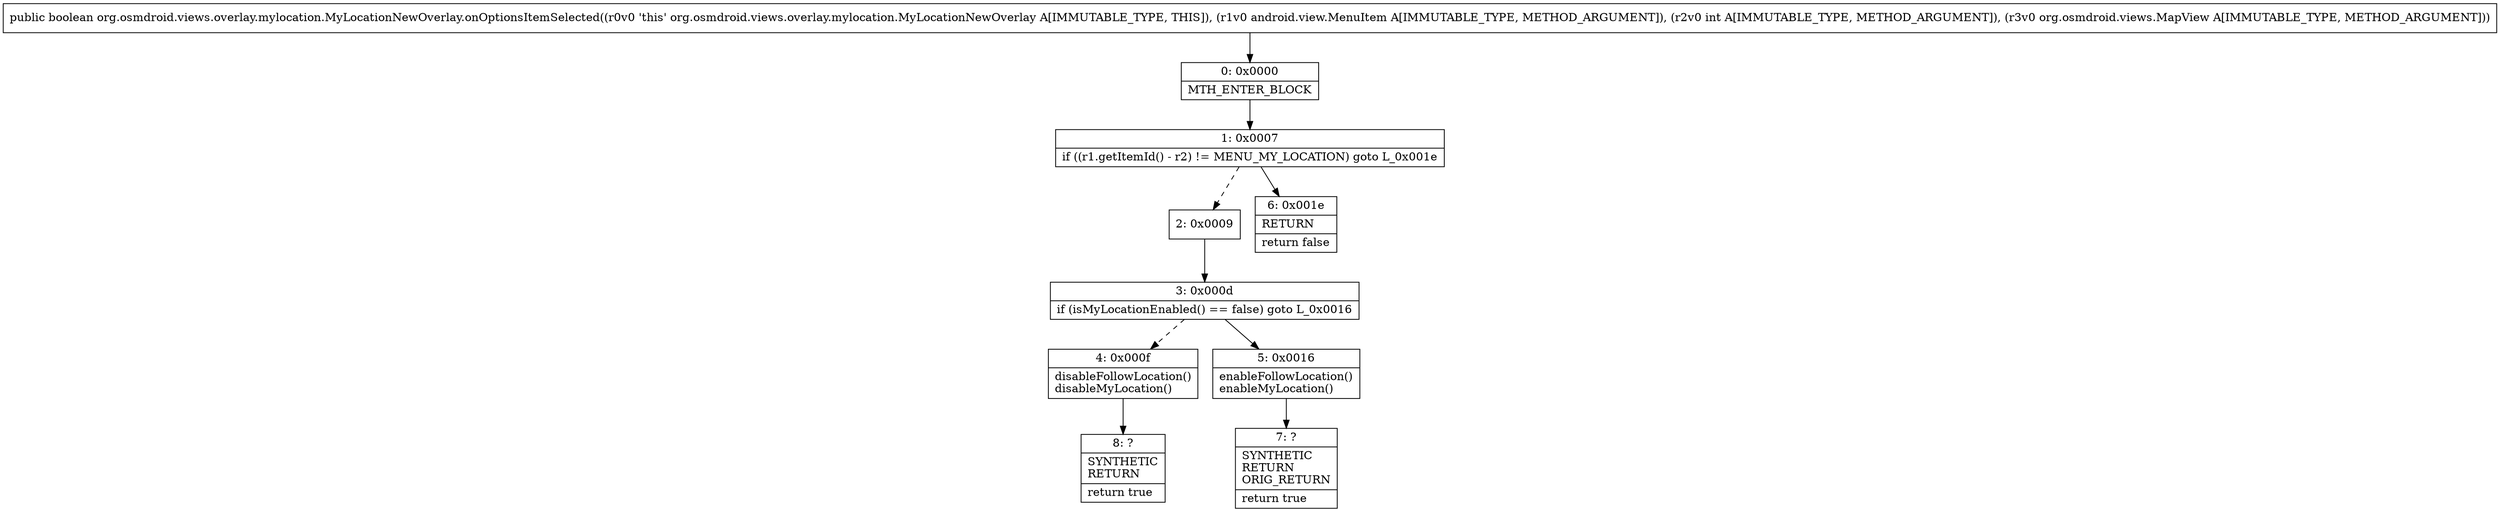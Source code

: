 digraph "CFG fororg.osmdroid.views.overlay.mylocation.MyLocationNewOverlay.onOptionsItemSelected(Landroid\/view\/MenuItem;ILorg\/osmdroid\/views\/MapView;)Z" {
Node_0 [shape=record,label="{0\:\ 0x0000|MTH_ENTER_BLOCK\l}"];
Node_1 [shape=record,label="{1\:\ 0x0007|if ((r1.getItemId() \- r2) != MENU_MY_LOCATION) goto L_0x001e\l}"];
Node_2 [shape=record,label="{2\:\ 0x0009}"];
Node_3 [shape=record,label="{3\:\ 0x000d|if (isMyLocationEnabled() == false) goto L_0x0016\l}"];
Node_4 [shape=record,label="{4\:\ 0x000f|disableFollowLocation()\ldisableMyLocation()\l}"];
Node_5 [shape=record,label="{5\:\ 0x0016|enableFollowLocation()\lenableMyLocation()\l}"];
Node_6 [shape=record,label="{6\:\ 0x001e|RETURN\l|return false\l}"];
Node_7 [shape=record,label="{7\:\ ?|SYNTHETIC\lRETURN\lORIG_RETURN\l|return true\l}"];
Node_8 [shape=record,label="{8\:\ ?|SYNTHETIC\lRETURN\l|return true\l}"];
MethodNode[shape=record,label="{public boolean org.osmdroid.views.overlay.mylocation.MyLocationNewOverlay.onOptionsItemSelected((r0v0 'this' org.osmdroid.views.overlay.mylocation.MyLocationNewOverlay A[IMMUTABLE_TYPE, THIS]), (r1v0 android.view.MenuItem A[IMMUTABLE_TYPE, METHOD_ARGUMENT]), (r2v0 int A[IMMUTABLE_TYPE, METHOD_ARGUMENT]), (r3v0 org.osmdroid.views.MapView A[IMMUTABLE_TYPE, METHOD_ARGUMENT])) }"];
MethodNode -> Node_0;
Node_0 -> Node_1;
Node_1 -> Node_2[style=dashed];
Node_1 -> Node_6;
Node_2 -> Node_3;
Node_3 -> Node_4[style=dashed];
Node_3 -> Node_5;
Node_4 -> Node_8;
Node_5 -> Node_7;
}

